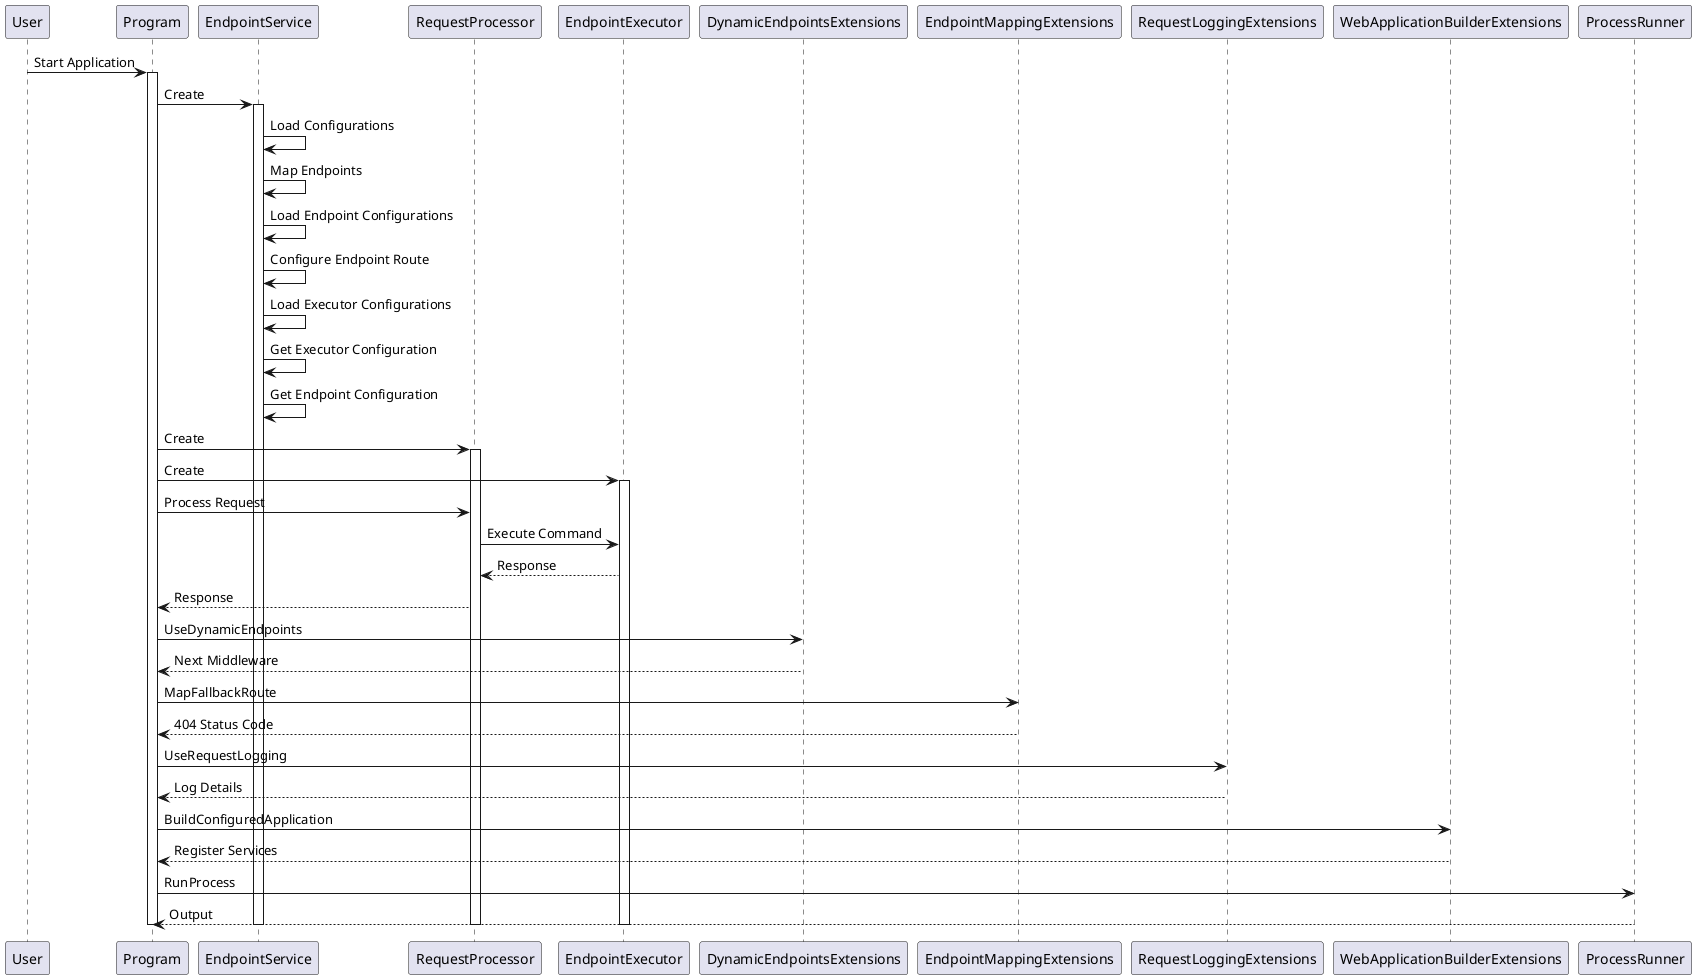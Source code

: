 @startuml
User -> Program: Start Application
activate Program
Program -> EndpointService: Create
activate EndpointService
EndpointService -> EndpointService: Load Configurations
EndpointService -> EndpointService: Map Endpoints
EndpointService -> EndpointService: Load Endpoint Configurations
EndpointService -> EndpointService: Configure Endpoint Route
EndpointService -> EndpointService: Load Executor Configurations
EndpointService -> EndpointService: Get Executor Configuration
EndpointService -> EndpointService: Get Endpoint Configuration
Program -> RequestProcessor: Create
activate RequestProcessor
Program -> EndpointExecutor: Create
activate EndpointExecutor
Program -> RequestProcessor: Process Request
RequestProcessor -> EndpointExecutor: Execute Command
EndpointExecutor --> RequestProcessor: Response
RequestProcessor --> Program: Response
Program -> DynamicEndpointsExtensions: UseDynamicEndpoints
DynamicEndpointsExtensions --> Program: Next Middleware
Program -> EndpointMappingExtensions: MapFallbackRoute
EndpointMappingExtensions --> Program: 404 Status Code
Program -> RequestLoggingExtensions: UseRequestLogging
RequestLoggingExtensions --> Program: Log Details
Program -> WebApplicationBuilderExtensions: BuildConfiguredApplication
WebApplicationBuilderExtensions --> Program: Register Services
Program -> ProcessRunner: RunProcess
ProcessRunner --> Program: Output
deactivate EndpointExecutor
deactivate RequestProcessor
deactivate EndpointService
deactivate Program
@enduml